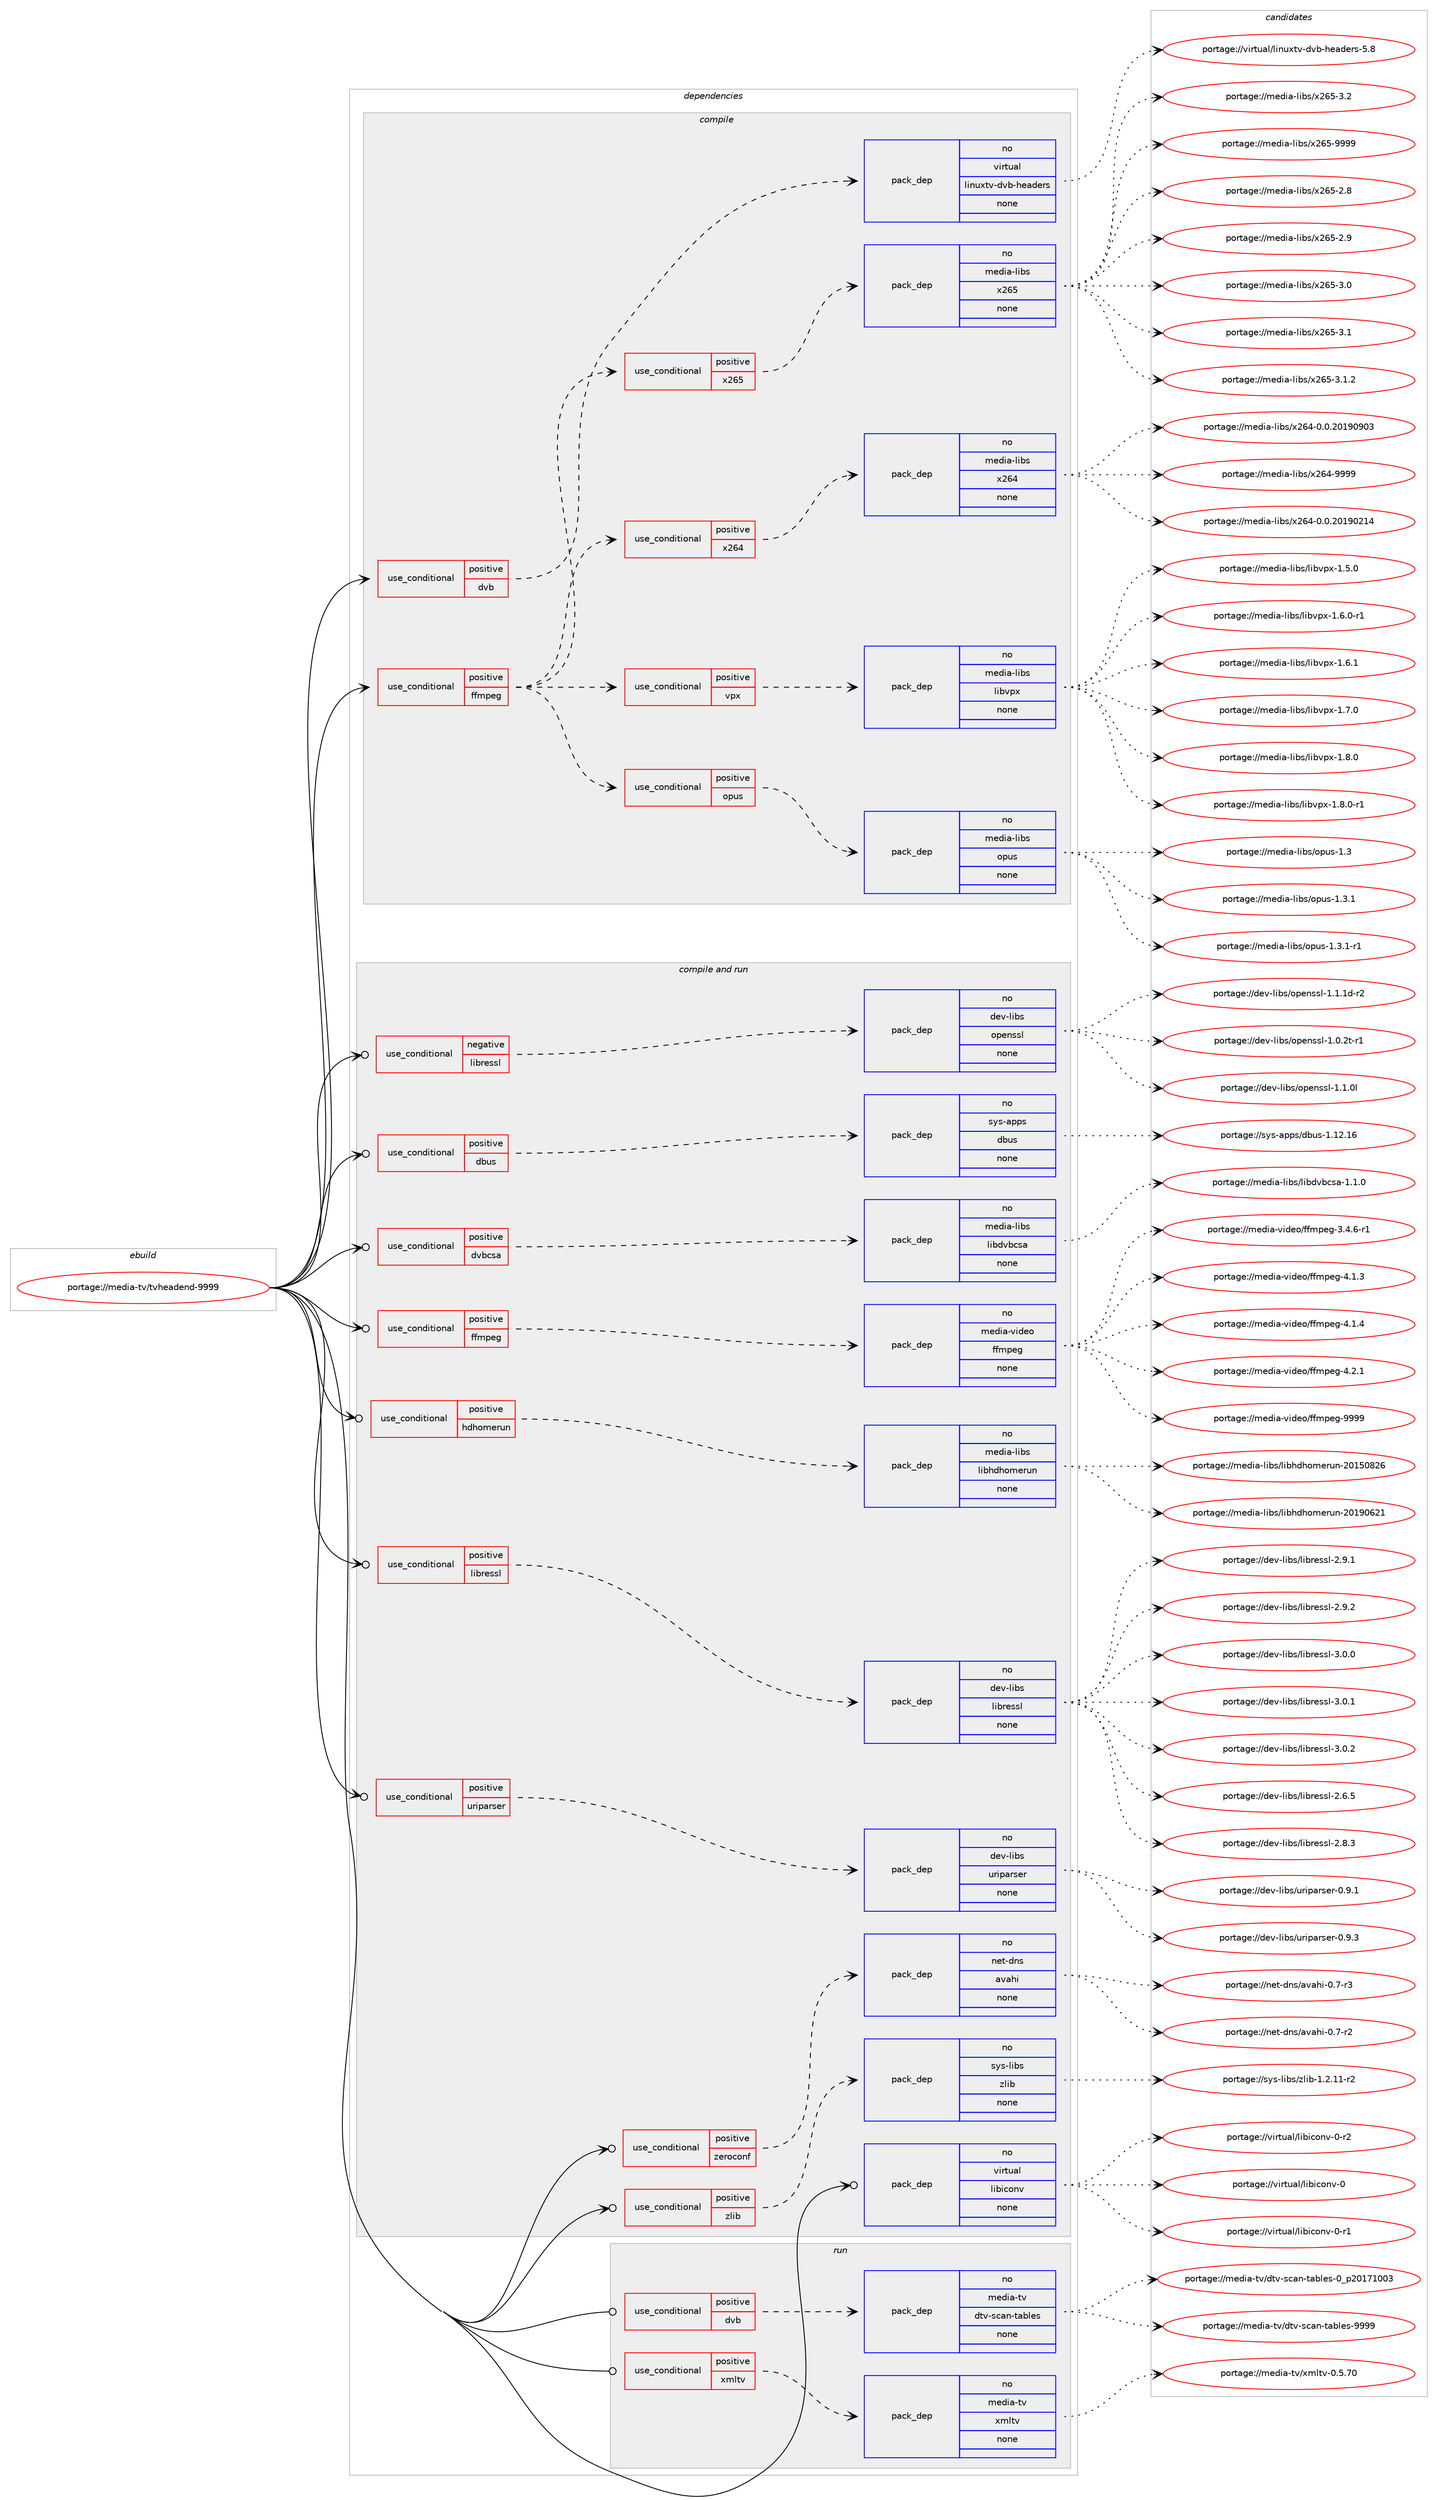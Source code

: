 digraph prolog {

# *************
# Graph options
# *************

newrank=true;
concentrate=true;
compound=true;
graph [rankdir=LR,fontname=Helvetica,fontsize=10,ranksep=1.5];#, ranksep=2.5, nodesep=0.2];
edge  [arrowhead=vee];
node  [fontname=Helvetica,fontsize=10];

# **********
# The ebuild
# **********

subgraph cluster_leftcol {
color=gray;
rank=same;
label=<<i>ebuild</i>>;
id [label="portage://media-tv/tvheadend-9999", color=red, width=4, href="../media-tv/tvheadend-9999.svg"];
}

# ****************
# The dependencies
# ****************

subgraph cluster_midcol {
color=gray;
label=<<i>dependencies</i>>;
subgraph cluster_compile {
fillcolor="#eeeeee";
style=filled;
label=<<i>compile</i>>;
subgraph cond84080 {
dependency338252 [label=<<TABLE BORDER="0" CELLBORDER="1" CELLSPACING="0" CELLPADDING="4"><TR><TD ROWSPAN="3" CELLPADDING="10">use_conditional</TD></TR><TR><TD>positive</TD></TR><TR><TD>dvb</TD></TR></TABLE>>, shape=none, color=red];
subgraph pack248619 {
dependency338253 [label=<<TABLE BORDER="0" CELLBORDER="1" CELLSPACING="0" CELLPADDING="4" WIDTH="220"><TR><TD ROWSPAN="6" CELLPADDING="30">pack_dep</TD></TR><TR><TD WIDTH="110">no</TD></TR><TR><TD>virtual</TD></TR><TR><TD>linuxtv-dvb-headers</TD></TR><TR><TD>none</TD></TR><TR><TD></TD></TR></TABLE>>, shape=none, color=blue];
}
dependency338252:e -> dependency338253:w [weight=20,style="dashed",arrowhead="vee"];
}
id:e -> dependency338252:w [weight=20,style="solid",arrowhead="vee"];
subgraph cond84081 {
dependency338254 [label=<<TABLE BORDER="0" CELLBORDER="1" CELLSPACING="0" CELLPADDING="4"><TR><TD ROWSPAN="3" CELLPADDING="10">use_conditional</TD></TR><TR><TD>positive</TD></TR><TR><TD>ffmpeg</TD></TR></TABLE>>, shape=none, color=red];
subgraph cond84082 {
dependency338255 [label=<<TABLE BORDER="0" CELLBORDER="1" CELLSPACING="0" CELLPADDING="4"><TR><TD ROWSPAN="3" CELLPADDING="10">use_conditional</TD></TR><TR><TD>positive</TD></TR><TR><TD>opus</TD></TR></TABLE>>, shape=none, color=red];
subgraph pack248620 {
dependency338256 [label=<<TABLE BORDER="0" CELLBORDER="1" CELLSPACING="0" CELLPADDING="4" WIDTH="220"><TR><TD ROWSPAN="6" CELLPADDING="30">pack_dep</TD></TR><TR><TD WIDTH="110">no</TD></TR><TR><TD>media-libs</TD></TR><TR><TD>opus</TD></TR><TR><TD>none</TD></TR><TR><TD></TD></TR></TABLE>>, shape=none, color=blue];
}
dependency338255:e -> dependency338256:w [weight=20,style="dashed",arrowhead="vee"];
}
dependency338254:e -> dependency338255:w [weight=20,style="dashed",arrowhead="vee"];
subgraph cond84083 {
dependency338257 [label=<<TABLE BORDER="0" CELLBORDER="1" CELLSPACING="0" CELLPADDING="4"><TR><TD ROWSPAN="3" CELLPADDING="10">use_conditional</TD></TR><TR><TD>positive</TD></TR><TR><TD>vpx</TD></TR></TABLE>>, shape=none, color=red];
subgraph pack248621 {
dependency338258 [label=<<TABLE BORDER="0" CELLBORDER="1" CELLSPACING="0" CELLPADDING="4" WIDTH="220"><TR><TD ROWSPAN="6" CELLPADDING="30">pack_dep</TD></TR><TR><TD WIDTH="110">no</TD></TR><TR><TD>media-libs</TD></TR><TR><TD>libvpx</TD></TR><TR><TD>none</TD></TR><TR><TD></TD></TR></TABLE>>, shape=none, color=blue];
}
dependency338257:e -> dependency338258:w [weight=20,style="dashed",arrowhead="vee"];
}
dependency338254:e -> dependency338257:w [weight=20,style="dashed",arrowhead="vee"];
subgraph cond84084 {
dependency338259 [label=<<TABLE BORDER="0" CELLBORDER="1" CELLSPACING="0" CELLPADDING="4"><TR><TD ROWSPAN="3" CELLPADDING="10">use_conditional</TD></TR><TR><TD>positive</TD></TR><TR><TD>x264</TD></TR></TABLE>>, shape=none, color=red];
subgraph pack248622 {
dependency338260 [label=<<TABLE BORDER="0" CELLBORDER="1" CELLSPACING="0" CELLPADDING="4" WIDTH="220"><TR><TD ROWSPAN="6" CELLPADDING="30">pack_dep</TD></TR><TR><TD WIDTH="110">no</TD></TR><TR><TD>media-libs</TD></TR><TR><TD>x264</TD></TR><TR><TD>none</TD></TR><TR><TD></TD></TR></TABLE>>, shape=none, color=blue];
}
dependency338259:e -> dependency338260:w [weight=20,style="dashed",arrowhead="vee"];
}
dependency338254:e -> dependency338259:w [weight=20,style="dashed",arrowhead="vee"];
subgraph cond84085 {
dependency338261 [label=<<TABLE BORDER="0" CELLBORDER="1" CELLSPACING="0" CELLPADDING="4"><TR><TD ROWSPAN="3" CELLPADDING="10">use_conditional</TD></TR><TR><TD>positive</TD></TR><TR><TD>x265</TD></TR></TABLE>>, shape=none, color=red];
subgraph pack248623 {
dependency338262 [label=<<TABLE BORDER="0" CELLBORDER="1" CELLSPACING="0" CELLPADDING="4" WIDTH="220"><TR><TD ROWSPAN="6" CELLPADDING="30">pack_dep</TD></TR><TR><TD WIDTH="110">no</TD></TR><TR><TD>media-libs</TD></TR><TR><TD>x265</TD></TR><TR><TD>none</TD></TR><TR><TD></TD></TR></TABLE>>, shape=none, color=blue];
}
dependency338261:e -> dependency338262:w [weight=20,style="dashed",arrowhead="vee"];
}
dependency338254:e -> dependency338261:w [weight=20,style="dashed",arrowhead="vee"];
}
id:e -> dependency338254:w [weight=20,style="solid",arrowhead="vee"];
}
subgraph cluster_compileandrun {
fillcolor="#eeeeee";
style=filled;
label=<<i>compile and run</i>>;
subgraph cond84086 {
dependency338263 [label=<<TABLE BORDER="0" CELLBORDER="1" CELLSPACING="0" CELLPADDING="4"><TR><TD ROWSPAN="3" CELLPADDING="10">use_conditional</TD></TR><TR><TD>negative</TD></TR><TR><TD>libressl</TD></TR></TABLE>>, shape=none, color=red];
subgraph pack248624 {
dependency338264 [label=<<TABLE BORDER="0" CELLBORDER="1" CELLSPACING="0" CELLPADDING="4" WIDTH="220"><TR><TD ROWSPAN="6" CELLPADDING="30">pack_dep</TD></TR><TR><TD WIDTH="110">no</TD></TR><TR><TD>dev-libs</TD></TR><TR><TD>openssl</TD></TR><TR><TD>none</TD></TR><TR><TD></TD></TR></TABLE>>, shape=none, color=blue];
}
dependency338263:e -> dependency338264:w [weight=20,style="dashed",arrowhead="vee"];
}
id:e -> dependency338263:w [weight=20,style="solid",arrowhead="odotvee"];
subgraph cond84087 {
dependency338265 [label=<<TABLE BORDER="0" CELLBORDER="1" CELLSPACING="0" CELLPADDING="4"><TR><TD ROWSPAN="3" CELLPADDING="10">use_conditional</TD></TR><TR><TD>positive</TD></TR><TR><TD>dbus</TD></TR></TABLE>>, shape=none, color=red];
subgraph pack248625 {
dependency338266 [label=<<TABLE BORDER="0" CELLBORDER="1" CELLSPACING="0" CELLPADDING="4" WIDTH="220"><TR><TD ROWSPAN="6" CELLPADDING="30">pack_dep</TD></TR><TR><TD WIDTH="110">no</TD></TR><TR><TD>sys-apps</TD></TR><TR><TD>dbus</TD></TR><TR><TD>none</TD></TR><TR><TD></TD></TR></TABLE>>, shape=none, color=blue];
}
dependency338265:e -> dependency338266:w [weight=20,style="dashed",arrowhead="vee"];
}
id:e -> dependency338265:w [weight=20,style="solid",arrowhead="odotvee"];
subgraph cond84088 {
dependency338267 [label=<<TABLE BORDER="0" CELLBORDER="1" CELLSPACING="0" CELLPADDING="4"><TR><TD ROWSPAN="3" CELLPADDING="10">use_conditional</TD></TR><TR><TD>positive</TD></TR><TR><TD>dvbcsa</TD></TR></TABLE>>, shape=none, color=red];
subgraph pack248626 {
dependency338268 [label=<<TABLE BORDER="0" CELLBORDER="1" CELLSPACING="0" CELLPADDING="4" WIDTH="220"><TR><TD ROWSPAN="6" CELLPADDING="30">pack_dep</TD></TR><TR><TD WIDTH="110">no</TD></TR><TR><TD>media-libs</TD></TR><TR><TD>libdvbcsa</TD></TR><TR><TD>none</TD></TR><TR><TD></TD></TR></TABLE>>, shape=none, color=blue];
}
dependency338267:e -> dependency338268:w [weight=20,style="dashed",arrowhead="vee"];
}
id:e -> dependency338267:w [weight=20,style="solid",arrowhead="odotvee"];
subgraph cond84089 {
dependency338269 [label=<<TABLE BORDER="0" CELLBORDER="1" CELLSPACING="0" CELLPADDING="4"><TR><TD ROWSPAN="3" CELLPADDING="10">use_conditional</TD></TR><TR><TD>positive</TD></TR><TR><TD>ffmpeg</TD></TR></TABLE>>, shape=none, color=red];
subgraph pack248627 {
dependency338270 [label=<<TABLE BORDER="0" CELLBORDER="1" CELLSPACING="0" CELLPADDING="4" WIDTH="220"><TR><TD ROWSPAN="6" CELLPADDING="30">pack_dep</TD></TR><TR><TD WIDTH="110">no</TD></TR><TR><TD>media-video</TD></TR><TR><TD>ffmpeg</TD></TR><TR><TD>none</TD></TR><TR><TD></TD></TR></TABLE>>, shape=none, color=blue];
}
dependency338269:e -> dependency338270:w [weight=20,style="dashed",arrowhead="vee"];
}
id:e -> dependency338269:w [weight=20,style="solid",arrowhead="odotvee"];
subgraph cond84090 {
dependency338271 [label=<<TABLE BORDER="0" CELLBORDER="1" CELLSPACING="0" CELLPADDING="4"><TR><TD ROWSPAN="3" CELLPADDING="10">use_conditional</TD></TR><TR><TD>positive</TD></TR><TR><TD>hdhomerun</TD></TR></TABLE>>, shape=none, color=red];
subgraph pack248628 {
dependency338272 [label=<<TABLE BORDER="0" CELLBORDER="1" CELLSPACING="0" CELLPADDING="4" WIDTH="220"><TR><TD ROWSPAN="6" CELLPADDING="30">pack_dep</TD></TR><TR><TD WIDTH="110">no</TD></TR><TR><TD>media-libs</TD></TR><TR><TD>libhdhomerun</TD></TR><TR><TD>none</TD></TR><TR><TD></TD></TR></TABLE>>, shape=none, color=blue];
}
dependency338271:e -> dependency338272:w [weight=20,style="dashed",arrowhead="vee"];
}
id:e -> dependency338271:w [weight=20,style="solid",arrowhead="odotvee"];
subgraph cond84091 {
dependency338273 [label=<<TABLE BORDER="0" CELLBORDER="1" CELLSPACING="0" CELLPADDING="4"><TR><TD ROWSPAN="3" CELLPADDING="10">use_conditional</TD></TR><TR><TD>positive</TD></TR><TR><TD>libressl</TD></TR></TABLE>>, shape=none, color=red];
subgraph pack248629 {
dependency338274 [label=<<TABLE BORDER="0" CELLBORDER="1" CELLSPACING="0" CELLPADDING="4" WIDTH="220"><TR><TD ROWSPAN="6" CELLPADDING="30">pack_dep</TD></TR><TR><TD WIDTH="110">no</TD></TR><TR><TD>dev-libs</TD></TR><TR><TD>libressl</TD></TR><TR><TD>none</TD></TR><TR><TD></TD></TR></TABLE>>, shape=none, color=blue];
}
dependency338273:e -> dependency338274:w [weight=20,style="dashed",arrowhead="vee"];
}
id:e -> dependency338273:w [weight=20,style="solid",arrowhead="odotvee"];
subgraph cond84092 {
dependency338275 [label=<<TABLE BORDER="0" CELLBORDER="1" CELLSPACING="0" CELLPADDING="4"><TR><TD ROWSPAN="3" CELLPADDING="10">use_conditional</TD></TR><TR><TD>positive</TD></TR><TR><TD>uriparser</TD></TR></TABLE>>, shape=none, color=red];
subgraph pack248630 {
dependency338276 [label=<<TABLE BORDER="0" CELLBORDER="1" CELLSPACING="0" CELLPADDING="4" WIDTH="220"><TR><TD ROWSPAN="6" CELLPADDING="30">pack_dep</TD></TR><TR><TD WIDTH="110">no</TD></TR><TR><TD>dev-libs</TD></TR><TR><TD>uriparser</TD></TR><TR><TD>none</TD></TR><TR><TD></TD></TR></TABLE>>, shape=none, color=blue];
}
dependency338275:e -> dependency338276:w [weight=20,style="dashed",arrowhead="vee"];
}
id:e -> dependency338275:w [weight=20,style="solid",arrowhead="odotvee"];
subgraph cond84093 {
dependency338277 [label=<<TABLE BORDER="0" CELLBORDER="1" CELLSPACING="0" CELLPADDING="4"><TR><TD ROWSPAN="3" CELLPADDING="10">use_conditional</TD></TR><TR><TD>positive</TD></TR><TR><TD>zeroconf</TD></TR></TABLE>>, shape=none, color=red];
subgraph pack248631 {
dependency338278 [label=<<TABLE BORDER="0" CELLBORDER="1" CELLSPACING="0" CELLPADDING="4" WIDTH="220"><TR><TD ROWSPAN="6" CELLPADDING="30">pack_dep</TD></TR><TR><TD WIDTH="110">no</TD></TR><TR><TD>net-dns</TD></TR><TR><TD>avahi</TD></TR><TR><TD>none</TD></TR><TR><TD></TD></TR></TABLE>>, shape=none, color=blue];
}
dependency338277:e -> dependency338278:w [weight=20,style="dashed",arrowhead="vee"];
}
id:e -> dependency338277:w [weight=20,style="solid",arrowhead="odotvee"];
subgraph cond84094 {
dependency338279 [label=<<TABLE BORDER="0" CELLBORDER="1" CELLSPACING="0" CELLPADDING="4"><TR><TD ROWSPAN="3" CELLPADDING="10">use_conditional</TD></TR><TR><TD>positive</TD></TR><TR><TD>zlib</TD></TR></TABLE>>, shape=none, color=red];
subgraph pack248632 {
dependency338280 [label=<<TABLE BORDER="0" CELLBORDER="1" CELLSPACING="0" CELLPADDING="4" WIDTH="220"><TR><TD ROWSPAN="6" CELLPADDING="30">pack_dep</TD></TR><TR><TD WIDTH="110">no</TD></TR><TR><TD>sys-libs</TD></TR><TR><TD>zlib</TD></TR><TR><TD>none</TD></TR><TR><TD></TD></TR></TABLE>>, shape=none, color=blue];
}
dependency338279:e -> dependency338280:w [weight=20,style="dashed",arrowhead="vee"];
}
id:e -> dependency338279:w [weight=20,style="solid",arrowhead="odotvee"];
subgraph pack248633 {
dependency338281 [label=<<TABLE BORDER="0" CELLBORDER="1" CELLSPACING="0" CELLPADDING="4" WIDTH="220"><TR><TD ROWSPAN="6" CELLPADDING="30">pack_dep</TD></TR><TR><TD WIDTH="110">no</TD></TR><TR><TD>virtual</TD></TR><TR><TD>libiconv</TD></TR><TR><TD>none</TD></TR><TR><TD></TD></TR></TABLE>>, shape=none, color=blue];
}
id:e -> dependency338281:w [weight=20,style="solid",arrowhead="odotvee"];
}
subgraph cluster_run {
fillcolor="#eeeeee";
style=filled;
label=<<i>run</i>>;
subgraph cond84095 {
dependency338282 [label=<<TABLE BORDER="0" CELLBORDER="1" CELLSPACING="0" CELLPADDING="4"><TR><TD ROWSPAN="3" CELLPADDING="10">use_conditional</TD></TR><TR><TD>positive</TD></TR><TR><TD>dvb</TD></TR></TABLE>>, shape=none, color=red];
subgraph pack248634 {
dependency338283 [label=<<TABLE BORDER="0" CELLBORDER="1" CELLSPACING="0" CELLPADDING="4" WIDTH="220"><TR><TD ROWSPAN="6" CELLPADDING="30">pack_dep</TD></TR><TR><TD WIDTH="110">no</TD></TR><TR><TD>media-tv</TD></TR><TR><TD>dtv-scan-tables</TD></TR><TR><TD>none</TD></TR><TR><TD></TD></TR></TABLE>>, shape=none, color=blue];
}
dependency338282:e -> dependency338283:w [weight=20,style="dashed",arrowhead="vee"];
}
id:e -> dependency338282:w [weight=20,style="solid",arrowhead="odot"];
subgraph cond84096 {
dependency338284 [label=<<TABLE BORDER="0" CELLBORDER="1" CELLSPACING="0" CELLPADDING="4"><TR><TD ROWSPAN="3" CELLPADDING="10">use_conditional</TD></TR><TR><TD>positive</TD></TR><TR><TD>xmltv</TD></TR></TABLE>>, shape=none, color=red];
subgraph pack248635 {
dependency338285 [label=<<TABLE BORDER="0" CELLBORDER="1" CELLSPACING="0" CELLPADDING="4" WIDTH="220"><TR><TD ROWSPAN="6" CELLPADDING="30">pack_dep</TD></TR><TR><TD WIDTH="110">no</TD></TR><TR><TD>media-tv</TD></TR><TR><TD>xmltv</TD></TR><TR><TD>none</TD></TR><TR><TD></TD></TR></TABLE>>, shape=none, color=blue];
}
dependency338284:e -> dependency338285:w [weight=20,style="dashed",arrowhead="vee"];
}
id:e -> dependency338284:w [weight=20,style="solid",arrowhead="odot"];
}
}

# **************
# The candidates
# **************

subgraph cluster_choices {
rank=same;
color=gray;
label=<<i>candidates</i>>;

subgraph choice248619 {
color=black;
nodesep=1;
choiceportage11810511411611797108471081051101171201161184510011898451041019710010111411545534656 [label="portage://virtual/linuxtv-dvb-headers-5.8", color=red, width=4,href="../virtual/linuxtv-dvb-headers-5.8.svg"];
dependency338253:e -> choiceportage11810511411611797108471081051101171201161184510011898451041019710010111411545534656:w [style=dotted,weight="100"];
}
subgraph choice248620 {
color=black;
nodesep=1;
choiceportage1091011001059745108105981154711111211711545494651 [label="portage://media-libs/opus-1.3", color=red, width=4,href="../media-libs/opus-1.3.svg"];
choiceportage10910110010597451081059811547111112117115454946514649 [label="portage://media-libs/opus-1.3.1", color=red, width=4,href="../media-libs/opus-1.3.1.svg"];
choiceportage109101100105974510810598115471111121171154549465146494511449 [label="portage://media-libs/opus-1.3.1-r1", color=red, width=4,href="../media-libs/opus-1.3.1-r1.svg"];
dependency338256:e -> choiceportage1091011001059745108105981154711111211711545494651:w [style=dotted,weight="100"];
dependency338256:e -> choiceportage10910110010597451081059811547111112117115454946514649:w [style=dotted,weight="100"];
dependency338256:e -> choiceportage109101100105974510810598115471111121171154549465146494511449:w [style=dotted,weight="100"];
}
subgraph choice248621 {
color=black;
nodesep=1;
choiceportage1091011001059745108105981154710810598118112120454946534648 [label="portage://media-libs/libvpx-1.5.0", color=red, width=4,href="../media-libs/libvpx-1.5.0.svg"];
choiceportage10910110010597451081059811547108105981181121204549465446484511449 [label="portage://media-libs/libvpx-1.6.0-r1", color=red, width=4,href="../media-libs/libvpx-1.6.0-r1.svg"];
choiceportage1091011001059745108105981154710810598118112120454946544649 [label="portage://media-libs/libvpx-1.6.1", color=red, width=4,href="../media-libs/libvpx-1.6.1.svg"];
choiceportage1091011001059745108105981154710810598118112120454946554648 [label="portage://media-libs/libvpx-1.7.0", color=red, width=4,href="../media-libs/libvpx-1.7.0.svg"];
choiceportage1091011001059745108105981154710810598118112120454946564648 [label="portage://media-libs/libvpx-1.8.0", color=red, width=4,href="../media-libs/libvpx-1.8.0.svg"];
choiceportage10910110010597451081059811547108105981181121204549465646484511449 [label="portage://media-libs/libvpx-1.8.0-r1", color=red, width=4,href="../media-libs/libvpx-1.8.0-r1.svg"];
dependency338258:e -> choiceportage1091011001059745108105981154710810598118112120454946534648:w [style=dotted,weight="100"];
dependency338258:e -> choiceportage10910110010597451081059811547108105981181121204549465446484511449:w [style=dotted,weight="100"];
dependency338258:e -> choiceportage1091011001059745108105981154710810598118112120454946544649:w [style=dotted,weight="100"];
dependency338258:e -> choiceportage1091011001059745108105981154710810598118112120454946554648:w [style=dotted,weight="100"];
dependency338258:e -> choiceportage1091011001059745108105981154710810598118112120454946564648:w [style=dotted,weight="100"];
dependency338258:e -> choiceportage10910110010597451081059811547108105981181121204549465646484511449:w [style=dotted,weight="100"];
}
subgraph choice248622 {
color=black;
nodesep=1;
choiceportage1091011001059745108105981154712050545245484648465048495748504952 [label="portage://media-libs/x264-0.0.20190214", color=red, width=4,href="../media-libs/x264-0.0.20190214.svg"];
choiceportage1091011001059745108105981154712050545245484648465048495748574851 [label="portage://media-libs/x264-0.0.20190903", color=red, width=4,href="../media-libs/x264-0.0.20190903.svg"];
choiceportage109101100105974510810598115471205054524557575757 [label="portage://media-libs/x264-9999", color=red, width=4,href="../media-libs/x264-9999.svg"];
dependency338260:e -> choiceportage1091011001059745108105981154712050545245484648465048495748504952:w [style=dotted,weight="100"];
dependency338260:e -> choiceportage1091011001059745108105981154712050545245484648465048495748574851:w [style=dotted,weight="100"];
dependency338260:e -> choiceportage109101100105974510810598115471205054524557575757:w [style=dotted,weight="100"];
}
subgraph choice248623 {
color=black;
nodesep=1;
choiceportage1091011001059745108105981154712050545345504656 [label="portage://media-libs/x265-2.8", color=red, width=4,href="../media-libs/x265-2.8.svg"];
choiceportage1091011001059745108105981154712050545345504657 [label="portage://media-libs/x265-2.9", color=red, width=4,href="../media-libs/x265-2.9.svg"];
choiceportage1091011001059745108105981154712050545345514648 [label="portage://media-libs/x265-3.0", color=red, width=4,href="../media-libs/x265-3.0.svg"];
choiceportage1091011001059745108105981154712050545345514649 [label="portage://media-libs/x265-3.1", color=red, width=4,href="../media-libs/x265-3.1.svg"];
choiceportage10910110010597451081059811547120505453455146494650 [label="portage://media-libs/x265-3.1.2", color=red, width=4,href="../media-libs/x265-3.1.2.svg"];
choiceportage1091011001059745108105981154712050545345514650 [label="portage://media-libs/x265-3.2", color=red, width=4,href="../media-libs/x265-3.2.svg"];
choiceportage109101100105974510810598115471205054534557575757 [label="portage://media-libs/x265-9999", color=red, width=4,href="../media-libs/x265-9999.svg"];
dependency338262:e -> choiceportage1091011001059745108105981154712050545345504656:w [style=dotted,weight="100"];
dependency338262:e -> choiceportage1091011001059745108105981154712050545345504657:w [style=dotted,weight="100"];
dependency338262:e -> choiceportage1091011001059745108105981154712050545345514648:w [style=dotted,weight="100"];
dependency338262:e -> choiceportage1091011001059745108105981154712050545345514649:w [style=dotted,weight="100"];
dependency338262:e -> choiceportage10910110010597451081059811547120505453455146494650:w [style=dotted,weight="100"];
dependency338262:e -> choiceportage1091011001059745108105981154712050545345514650:w [style=dotted,weight="100"];
dependency338262:e -> choiceportage109101100105974510810598115471205054534557575757:w [style=dotted,weight="100"];
}
subgraph choice248624 {
color=black;
nodesep=1;
choiceportage1001011184510810598115471111121011101151151084549464846501164511449 [label="portage://dev-libs/openssl-1.0.2t-r1", color=red, width=4,href="../dev-libs/openssl-1.0.2t-r1.svg"];
choiceportage100101118451081059811547111112101110115115108454946494648108 [label="portage://dev-libs/openssl-1.1.0l", color=red, width=4,href="../dev-libs/openssl-1.1.0l.svg"];
choiceportage1001011184510810598115471111121011101151151084549464946491004511450 [label="portage://dev-libs/openssl-1.1.1d-r2", color=red, width=4,href="../dev-libs/openssl-1.1.1d-r2.svg"];
dependency338264:e -> choiceportage1001011184510810598115471111121011101151151084549464846501164511449:w [style=dotted,weight="100"];
dependency338264:e -> choiceportage100101118451081059811547111112101110115115108454946494648108:w [style=dotted,weight="100"];
dependency338264:e -> choiceportage1001011184510810598115471111121011101151151084549464946491004511450:w [style=dotted,weight="100"];
}
subgraph choice248625 {
color=black;
nodesep=1;
choiceportage115121115459711211211547100981171154549464950464954 [label="portage://sys-apps/dbus-1.12.16", color=red, width=4,href="../sys-apps/dbus-1.12.16.svg"];
dependency338266:e -> choiceportage115121115459711211211547100981171154549464950464954:w [style=dotted,weight="100"];
}
subgraph choice248626 {
color=black;
nodesep=1;
choiceportage1091011001059745108105981154710810598100118989911597454946494648 [label="portage://media-libs/libdvbcsa-1.1.0", color=red, width=4,href="../media-libs/libdvbcsa-1.1.0.svg"];
dependency338268:e -> choiceportage1091011001059745108105981154710810598100118989911597454946494648:w [style=dotted,weight="100"];
}
subgraph choice248627 {
color=black;
nodesep=1;
choiceportage1091011001059745118105100101111471021021091121011034551465246544511449 [label="portage://media-video/ffmpeg-3.4.6-r1", color=red, width=4,href="../media-video/ffmpeg-3.4.6-r1.svg"];
choiceportage109101100105974511810510010111147102102109112101103455246494651 [label="portage://media-video/ffmpeg-4.1.3", color=red, width=4,href="../media-video/ffmpeg-4.1.3.svg"];
choiceportage109101100105974511810510010111147102102109112101103455246494652 [label="portage://media-video/ffmpeg-4.1.4", color=red, width=4,href="../media-video/ffmpeg-4.1.4.svg"];
choiceportage109101100105974511810510010111147102102109112101103455246504649 [label="portage://media-video/ffmpeg-4.2.1", color=red, width=4,href="../media-video/ffmpeg-4.2.1.svg"];
choiceportage1091011001059745118105100101111471021021091121011034557575757 [label="portage://media-video/ffmpeg-9999", color=red, width=4,href="../media-video/ffmpeg-9999.svg"];
dependency338270:e -> choiceportage1091011001059745118105100101111471021021091121011034551465246544511449:w [style=dotted,weight="100"];
dependency338270:e -> choiceportage109101100105974511810510010111147102102109112101103455246494651:w [style=dotted,weight="100"];
dependency338270:e -> choiceportage109101100105974511810510010111147102102109112101103455246494652:w [style=dotted,weight="100"];
dependency338270:e -> choiceportage109101100105974511810510010111147102102109112101103455246504649:w [style=dotted,weight="100"];
dependency338270:e -> choiceportage1091011001059745118105100101111471021021091121011034557575757:w [style=dotted,weight="100"];
}
subgraph choice248628 {
color=black;
nodesep=1;
choiceportage1091011001059745108105981154710810598104100104111109101114117110455048495348565054 [label="portage://media-libs/libhdhomerun-20150826", color=red, width=4,href="../media-libs/libhdhomerun-20150826.svg"];
choiceportage1091011001059745108105981154710810598104100104111109101114117110455048495748545049 [label="portage://media-libs/libhdhomerun-20190621", color=red, width=4,href="../media-libs/libhdhomerun-20190621.svg"];
dependency338272:e -> choiceportage1091011001059745108105981154710810598104100104111109101114117110455048495348565054:w [style=dotted,weight="100"];
dependency338272:e -> choiceportage1091011001059745108105981154710810598104100104111109101114117110455048495748545049:w [style=dotted,weight="100"];
}
subgraph choice248629 {
color=black;
nodesep=1;
choiceportage10010111845108105981154710810598114101115115108455046544653 [label="portage://dev-libs/libressl-2.6.5", color=red, width=4,href="../dev-libs/libressl-2.6.5.svg"];
choiceportage10010111845108105981154710810598114101115115108455046564651 [label="portage://dev-libs/libressl-2.8.3", color=red, width=4,href="../dev-libs/libressl-2.8.3.svg"];
choiceportage10010111845108105981154710810598114101115115108455046574649 [label="portage://dev-libs/libressl-2.9.1", color=red, width=4,href="../dev-libs/libressl-2.9.1.svg"];
choiceportage10010111845108105981154710810598114101115115108455046574650 [label="portage://dev-libs/libressl-2.9.2", color=red, width=4,href="../dev-libs/libressl-2.9.2.svg"];
choiceportage10010111845108105981154710810598114101115115108455146484648 [label="portage://dev-libs/libressl-3.0.0", color=red, width=4,href="../dev-libs/libressl-3.0.0.svg"];
choiceportage10010111845108105981154710810598114101115115108455146484649 [label="portage://dev-libs/libressl-3.0.1", color=red, width=4,href="../dev-libs/libressl-3.0.1.svg"];
choiceportage10010111845108105981154710810598114101115115108455146484650 [label="portage://dev-libs/libressl-3.0.2", color=red, width=4,href="../dev-libs/libressl-3.0.2.svg"];
dependency338274:e -> choiceportage10010111845108105981154710810598114101115115108455046544653:w [style=dotted,weight="100"];
dependency338274:e -> choiceportage10010111845108105981154710810598114101115115108455046564651:w [style=dotted,weight="100"];
dependency338274:e -> choiceportage10010111845108105981154710810598114101115115108455046574649:w [style=dotted,weight="100"];
dependency338274:e -> choiceportage10010111845108105981154710810598114101115115108455046574650:w [style=dotted,weight="100"];
dependency338274:e -> choiceportage10010111845108105981154710810598114101115115108455146484648:w [style=dotted,weight="100"];
dependency338274:e -> choiceportage10010111845108105981154710810598114101115115108455146484649:w [style=dotted,weight="100"];
dependency338274:e -> choiceportage10010111845108105981154710810598114101115115108455146484650:w [style=dotted,weight="100"];
}
subgraph choice248630 {
color=black;
nodesep=1;
choiceportage10010111845108105981154711711410511297114115101114454846574649 [label="portage://dev-libs/uriparser-0.9.1", color=red, width=4,href="../dev-libs/uriparser-0.9.1.svg"];
choiceportage10010111845108105981154711711410511297114115101114454846574651 [label="portage://dev-libs/uriparser-0.9.3", color=red, width=4,href="../dev-libs/uriparser-0.9.3.svg"];
dependency338276:e -> choiceportage10010111845108105981154711711410511297114115101114454846574649:w [style=dotted,weight="100"];
dependency338276:e -> choiceportage10010111845108105981154711711410511297114115101114454846574651:w [style=dotted,weight="100"];
}
subgraph choice248631 {
color=black;
nodesep=1;
choiceportage11010111645100110115479711897104105454846554511450 [label="portage://net-dns/avahi-0.7-r2", color=red, width=4,href="../net-dns/avahi-0.7-r2.svg"];
choiceportage11010111645100110115479711897104105454846554511451 [label="portage://net-dns/avahi-0.7-r3", color=red, width=4,href="../net-dns/avahi-0.7-r3.svg"];
dependency338278:e -> choiceportage11010111645100110115479711897104105454846554511450:w [style=dotted,weight="100"];
dependency338278:e -> choiceportage11010111645100110115479711897104105454846554511451:w [style=dotted,weight="100"];
}
subgraph choice248632 {
color=black;
nodesep=1;
choiceportage11512111545108105981154712210810598454946504649494511450 [label="portage://sys-libs/zlib-1.2.11-r2", color=red, width=4,href="../sys-libs/zlib-1.2.11-r2.svg"];
dependency338280:e -> choiceportage11512111545108105981154712210810598454946504649494511450:w [style=dotted,weight="100"];
}
subgraph choice248633 {
color=black;
nodesep=1;
choiceportage118105114116117971084710810598105991111101184548 [label="portage://virtual/libiconv-0", color=red, width=4,href="../virtual/libiconv-0.svg"];
choiceportage1181051141161179710847108105981059911111011845484511449 [label="portage://virtual/libiconv-0-r1", color=red, width=4,href="../virtual/libiconv-0-r1.svg"];
choiceportage1181051141161179710847108105981059911111011845484511450 [label="portage://virtual/libiconv-0-r2", color=red, width=4,href="../virtual/libiconv-0-r2.svg"];
dependency338281:e -> choiceportage118105114116117971084710810598105991111101184548:w [style=dotted,weight="100"];
dependency338281:e -> choiceportage1181051141161179710847108105981059911111011845484511449:w [style=dotted,weight="100"];
dependency338281:e -> choiceportage1181051141161179710847108105981059911111011845484511450:w [style=dotted,weight="100"];
}
subgraph choice248634 {
color=black;
nodesep=1;
choiceportage1091011001059745116118471001161184511599971104511697981081011154548951125048495549484851 [label="portage://media-tv/dtv-scan-tables-0_p20171003", color=red, width=4,href="../media-tv/dtv-scan-tables-0_p20171003.svg"];
choiceportage1091011001059745116118471001161184511599971104511697981081011154557575757 [label="portage://media-tv/dtv-scan-tables-9999", color=red, width=4,href="../media-tv/dtv-scan-tables-9999.svg"];
dependency338283:e -> choiceportage1091011001059745116118471001161184511599971104511697981081011154548951125048495549484851:w [style=dotted,weight="100"];
dependency338283:e -> choiceportage1091011001059745116118471001161184511599971104511697981081011154557575757:w [style=dotted,weight="100"];
}
subgraph choice248635 {
color=black;
nodesep=1;
choiceportage10910110010597451161184712010910811611845484653465548 [label="portage://media-tv/xmltv-0.5.70", color=red, width=4,href="../media-tv/xmltv-0.5.70.svg"];
dependency338285:e -> choiceportage10910110010597451161184712010910811611845484653465548:w [style=dotted,weight="100"];
}
}

}
